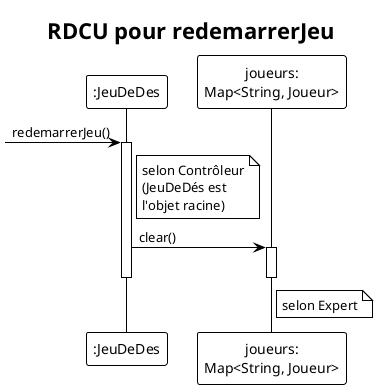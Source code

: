 @startuml
!theme plain
title RDCU pour redemarrerJeu

participant ":JeuDeDes" as jeu
participant "joueurs:\nMap<String, Joueur>" as joueurs

-> jeu : redemarrerJeu()
activate jeu
note right of jeu : selon Contrôleur\n(JeuDeDés est\nl'objet racine)

jeu -> joueurs : clear()
activate joueurs
note right of joueurs : selon Expert
deactivate joueurs

deactivate jeu

@enduml